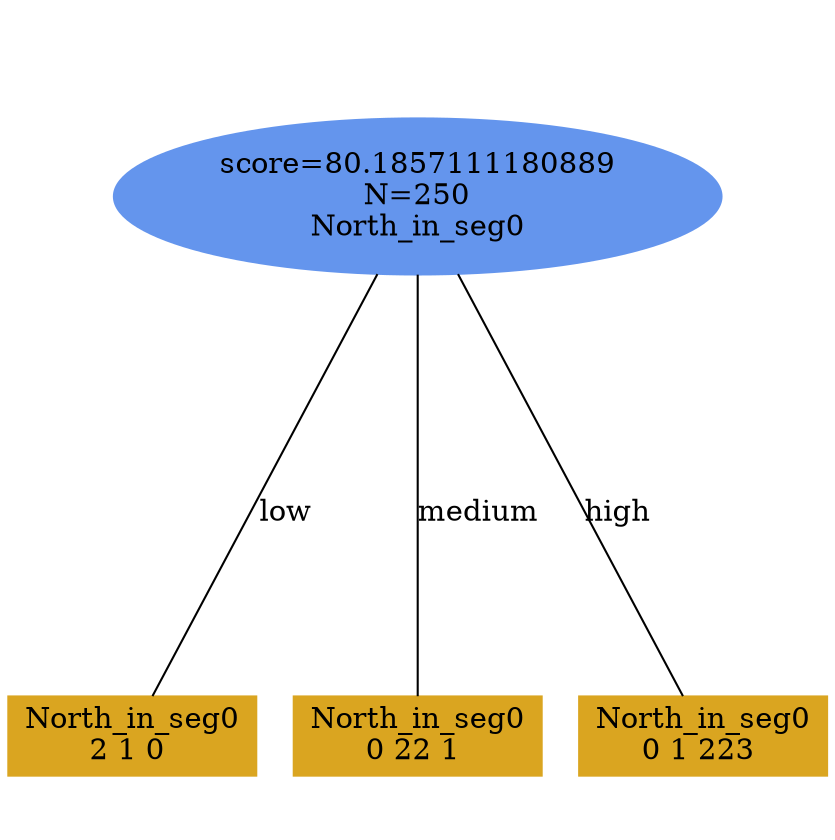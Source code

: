 digraph "DD" {
size = "7.5,10"
ratio=1.0;
center = true;
edge [dir = none];
{ rank = same; node [shape=ellipse, style=filled, color=cornflowerblue];"158" [label="score=80.1857111180889\nN=250\nNorth_in_seg0"];}
{ rank = same; node [shape=box, style=filled, color=goldenrod];"159" [label="North_in_seg0\n2 1 0 "];}
{ rank = same; node [shape=box, style=filled, color=goldenrod];"160" [label="North_in_seg0\n0 22 1 "];}
{ rank = same; node [shape=box, style=filled, color=goldenrod];"161" [label="North_in_seg0\n0 1 223 "];}
"158" -> "159" [label = "low"];
"158" -> "160" [label = "medium"];
"158" -> "161" [label = "high"];

}